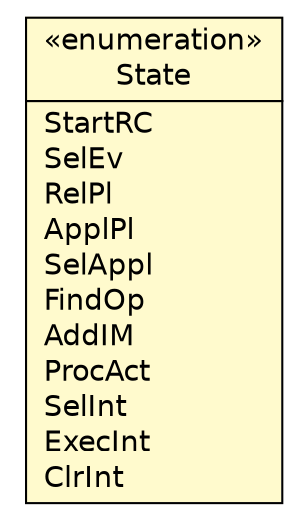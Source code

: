 #!/usr/local/bin/dot
#
# Class diagram 
# Generated by UMLGraph version 5.1 (http://www.umlgraph.org/)
#

digraph G {
	edge [fontname="Helvetica",fontsize=10,labelfontname="Helvetica",labelfontsize=10];
	node [fontname="Helvetica",fontsize=10,shape=plaintext];
	nodesep=0.25;
	ranksep=0.5;
	// jason.asSemantics.TransitionSystem.State
	c7283 [label=<<table title="jason.asSemantics.TransitionSystem.State" border="0" cellborder="1" cellspacing="0" cellpadding="2" port="p" bgcolor="lemonChiffon" href="./TransitionSystem.State.html">
		<tr><td><table border="0" cellspacing="0" cellpadding="1">
<tr><td align="center" balign="center"> &#171;enumeration&#187; </td></tr>
<tr><td align="center" balign="center"> State </td></tr>
		</table></td></tr>
		<tr><td><table border="0" cellspacing="0" cellpadding="1">
<tr><td align="left" balign="left"> StartRC </td></tr>
<tr><td align="left" balign="left"> SelEv </td></tr>
<tr><td align="left" balign="left"> RelPl </td></tr>
<tr><td align="left" balign="left"> ApplPl </td></tr>
<tr><td align="left" balign="left"> SelAppl </td></tr>
<tr><td align="left" balign="left"> FindOp </td></tr>
<tr><td align="left" balign="left"> AddIM </td></tr>
<tr><td align="left" balign="left"> ProcAct </td></tr>
<tr><td align="left" balign="left"> SelInt </td></tr>
<tr><td align="left" balign="left"> ExecInt </td></tr>
<tr><td align="left" balign="left"> ClrInt </td></tr>
		</table></td></tr>
		</table>>, fontname="Helvetica", fontcolor="black", fontsize=14.0];
}

